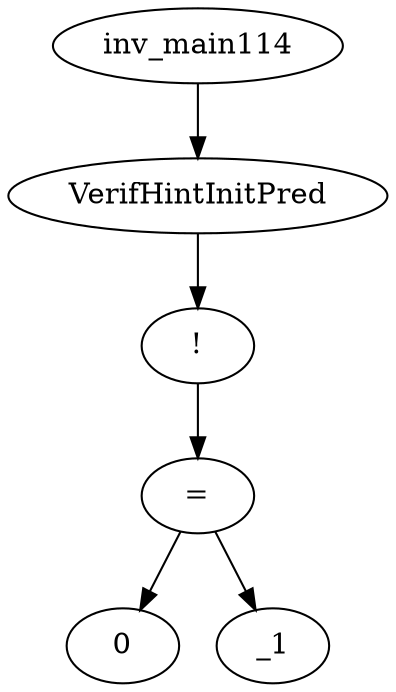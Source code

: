 digraph dag {
0 [label="inv_main114"];
1 [label="VerifHintInitPred"];
2 [label="!"];
3 [label="="];
4 [label="0"];
5 [label="_1"];
0->1
1->2
2->3
3->5
3 -> 4
}
